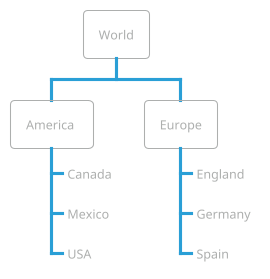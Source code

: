 ' Do not edit
' Theme Gallery
' autogenerated by script
'
@startwbs
!theme cyborg-outline
* World
** America 
***_ Canada 
***_ Mexico
***_ USA
** Europe
***_  England
***_  Germany
***_  Spain
@endwbs
